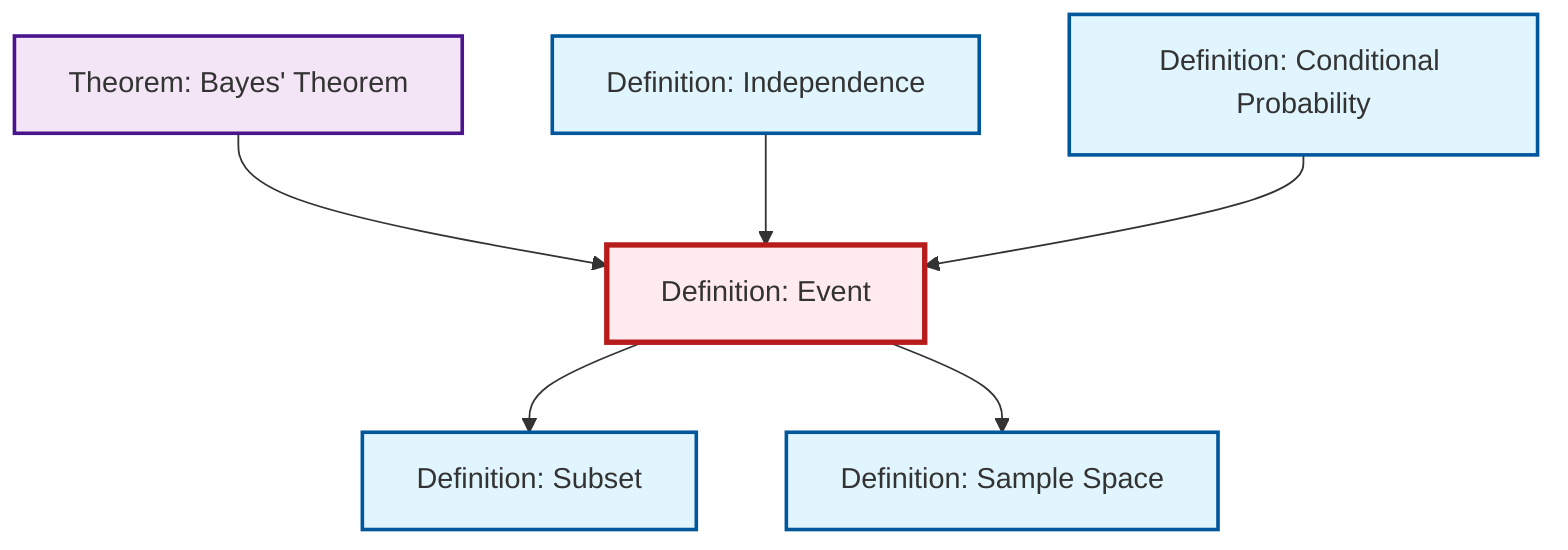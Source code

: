 graph TD
    classDef definition fill:#e1f5fe,stroke:#01579b,stroke-width:2px
    classDef theorem fill:#f3e5f5,stroke:#4a148c,stroke-width:2px
    classDef axiom fill:#fff3e0,stroke:#e65100,stroke-width:2px
    classDef example fill:#e8f5e9,stroke:#1b5e20,stroke-width:2px
    classDef current fill:#ffebee,stroke:#b71c1c,stroke-width:3px
    def-sample-space["Definition: Sample Space"]:::definition
    def-conditional-probability["Definition: Conditional Probability"]:::definition
    thm-bayes["Theorem: Bayes' Theorem"]:::theorem
    def-subset["Definition: Subset"]:::definition
    def-independence["Definition: Independence"]:::definition
    def-event["Definition: Event"]:::definition
    def-event --> def-subset
    thm-bayes --> def-event
    def-independence --> def-event
    def-conditional-probability --> def-event
    def-event --> def-sample-space
    class def-event current